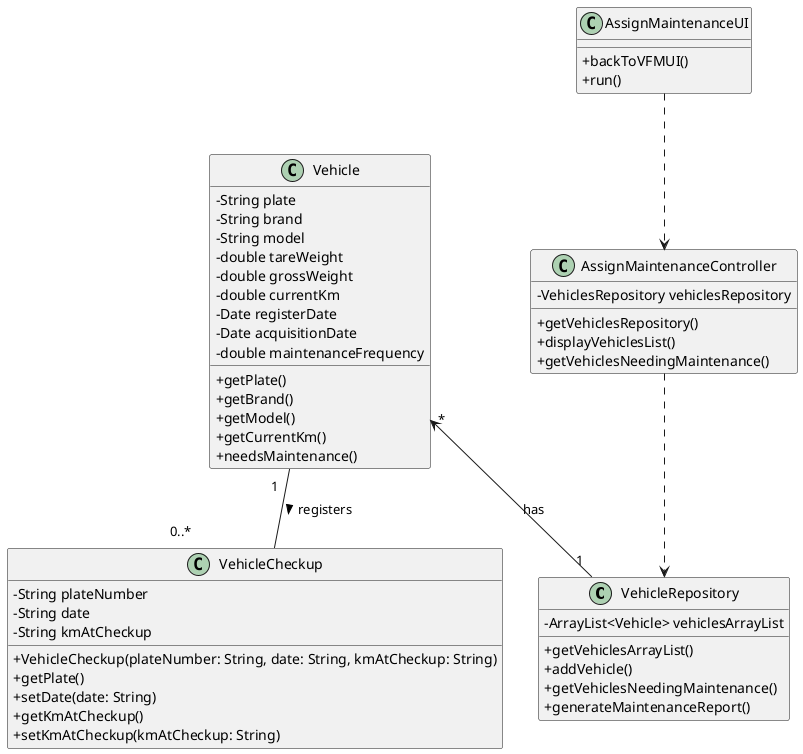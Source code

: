 @startuml
skinparam classAttributeIconSize 0
skinparam monochrome false
skinparam packageStyle rectangle
skinparam shadowing false
skinparam linetype polyline
skinparam linetype orto

class VehicleRepository {
    - ArrayList<Vehicle> vehiclesArrayList
    + getVehiclesArrayList()
    + addVehicle()
    + getVehiclesNeedingMaintenance()
    + generateMaintenanceReport()
}

class Vehicle {
    - String plate
    - String brand
    - String model
    - double tareWeight
    - double grossWeight
    - double currentKm
    - Date registerDate
    - Date acquisitionDate
    - double maintenanceFrequency
    + getPlate()
    + getBrand()
    + getModel()
    + getCurrentKm()
    + needsMaintenance()
}

class VehicleCheckup {
    - String plateNumber
    - String date
    - String kmAtCheckup
    + VehicleCheckup(plateNumber: String, date: String, kmAtCheckup: String)
    + getPlate()
    + setDate(date: String)
    + getKmAtCheckup()
    + setKmAtCheckup(kmAtCheckup: String)
}

class AssignMaintenanceController {
    - VehiclesRepository vehiclesRepository
    + getVehiclesRepository()
    + displayVehiclesList()
    + getVehiclesNeedingMaintenance()
}

class AssignMaintenanceUI {
    + backToVFMUI()
    + run()
}

Vehicle "*" <-- "1" VehicleRepository : has
AssignMaintenanceUI ..> AssignMaintenanceController
AssignMaintenanceController ..> VehicleRepository
Vehicle "1   " -- "0..*                        " VehicleCheckup : registers >

@enduml